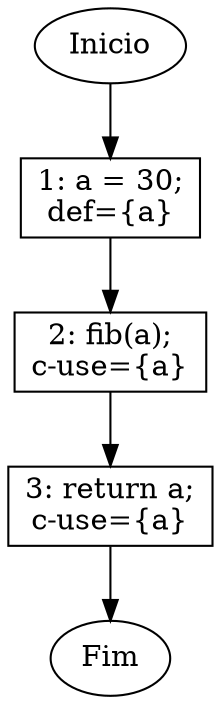 digraph main {
    rankdir=TB;
    node [shape=box];
    start [label="Inicio", shape=ellipse];
    end [label="Fim", shape=ellipse];

    node1 [label="1: a = 30;\ndef={a}"];
    node2 [label="2: fib(a);\nc-use={a}"];
    node3 [label="3: return a;\nc-use={a}"];

    start -> node1;
    node1 -> node2;
    node2 -> node3;
    node3 -> end;
}
